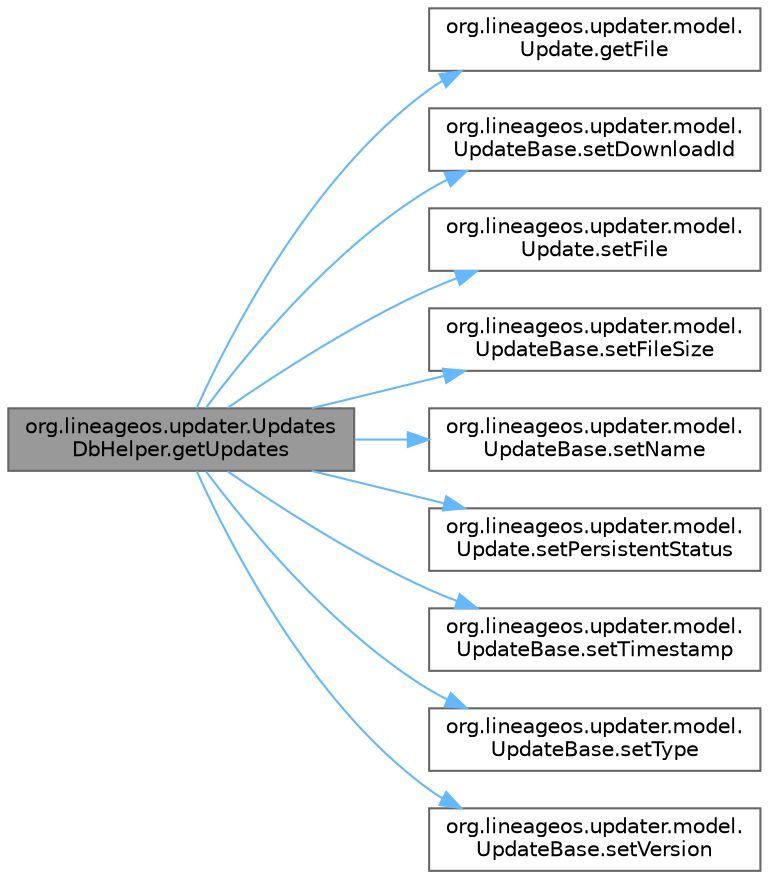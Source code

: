 digraph "org.lineageos.updater.UpdatesDbHelper.getUpdates"
{
 // LATEX_PDF_SIZE
  bgcolor="transparent";
  edge [fontname=Helvetica,fontsize=10,labelfontname=Helvetica,labelfontsize=10];
  node [fontname=Helvetica,fontsize=10,shape=box,height=0.2,width=0.4];
  rankdir="LR";
  Node1 [label="org.lineageos.updater.Updates\lDbHelper.getUpdates",height=0.2,width=0.4,color="gray40", fillcolor="grey60", style="filled", fontcolor="black",tooltip=" "];
  Node1 -> Node2 [color="steelblue1",style="solid"];
  Node2 [label="org.lineageos.updater.model.\lUpdate.getFile",height=0.2,width=0.4,color="grey40", fillcolor="white", style="filled",URL="$classorg_1_1lineageos_1_1updater_1_1model_1_1_update.html#a80ea64d79379427dcbb5e04b16219905",tooltip=" "];
  Node1 -> Node3 [color="steelblue1",style="solid"];
  Node3 [label="org.lineageos.updater.model.\lUpdateBase.setDownloadId",height=0.2,width=0.4,color="grey40", fillcolor="white", style="filled",URL="$classorg_1_1lineageos_1_1updater_1_1model_1_1_update_base.html#ae72353ca4be3bf7eb054981b1074cc70",tooltip=" "];
  Node1 -> Node4 [color="steelblue1",style="solid"];
  Node4 [label="org.lineageos.updater.model.\lUpdate.setFile",height=0.2,width=0.4,color="grey40", fillcolor="white", style="filled",URL="$classorg_1_1lineageos_1_1updater_1_1model_1_1_update.html#a8c096c3ccf3b4895089704727a0bfa35",tooltip=" "];
  Node1 -> Node5 [color="steelblue1",style="solid"];
  Node5 [label="org.lineageos.updater.model.\lUpdateBase.setFileSize",height=0.2,width=0.4,color="grey40", fillcolor="white", style="filled",URL="$classorg_1_1lineageos_1_1updater_1_1model_1_1_update_base.html#a2749ad9b756da8411d850baed133ca70",tooltip=" "];
  Node1 -> Node6 [color="steelblue1",style="solid"];
  Node6 [label="org.lineageos.updater.model.\lUpdateBase.setName",height=0.2,width=0.4,color="grey40", fillcolor="white", style="filled",URL="$classorg_1_1lineageos_1_1updater_1_1model_1_1_update_base.html#a84595564575b490a57f8625cd3e44268",tooltip=" "];
  Node1 -> Node7 [color="steelblue1",style="solid"];
  Node7 [label="org.lineageos.updater.model.\lUpdate.setPersistentStatus",height=0.2,width=0.4,color="grey40", fillcolor="white", style="filled",URL="$classorg_1_1lineageos_1_1updater_1_1model_1_1_update.html#af492c799f50a72715b98f2f6564bdb5c",tooltip=" "];
  Node1 -> Node8 [color="steelblue1",style="solid"];
  Node8 [label="org.lineageos.updater.model.\lUpdateBase.setTimestamp",height=0.2,width=0.4,color="grey40", fillcolor="white", style="filled",URL="$classorg_1_1lineageos_1_1updater_1_1model_1_1_update_base.html#a490ea98d7272031ac515210f9b2392bd",tooltip=" "];
  Node1 -> Node9 [color="steelblue1",style="solid"];
  Node9 [label="org.lineageos.updater.model.\lUpdateBase.setType",height=0.2,width=0.4,color="grey40", fillcolor="white", style="filled",URL="$classorg_1_1lineageos_1_1updater_1_1model_1_1_update_base.html#a5f5665088e6dbf4a232ecd04e87c574c",tooltip=" "];
  Node1 -> Node10 [color="steelblue1",style="solid"];
  Node10 [label="org.lineageos.updater.model.\lUpdateBase.setVersion",height=0.2,width=0.4,color="grey40", fillcolor="white", style="filled",URL="$classorg_1_1lineageos_1_1updater_1_1model_1_1_update_base.html#a40839820a6edcc5423df0c822e859a44",tooltip=" "];
}

